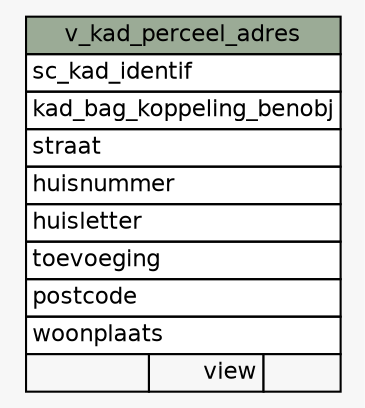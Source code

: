 // dot 2.38.0 on Linux 4.13.0-38-generic
// SchemaSpy rev Unknown
digraph "v_kad_perceel_adres" {
  graph [
    rankdir="RL"
    bgcolor="#f7f7f7"
    nodesep="0.18"
    ranksep="0.46"
    fontname="Helvetica"
    fontsize="11"
  ];
  node [
    fontname="Helvetica"
    fontsize="11"
    shape="plaintext"
  ];
  edge [
    arrowsize="0.8"
  ];
  "v_kad_perceel_adres" [
    label=<
    <TABLE BORDER="0" CELLBORDER="1" CELLSPACING="0" BGCOLOR="#ffffff">
      <TR><TD COLSPAN="3" BGCOLOR="#9bab96" ALIGN="CENTER">v_kad_perceel_adres</TD></TR>
      <TR><TD PORT="sc_kad_identif" COLSPAN="3" ALIGN="LEFT">sc_kad_identif</TD></TR>
      <TR><TD PORT="kad_bag_koppeling_benobj" COLSPAN="3" ALIGN="LEFT">kad_bag_koppeling_benobj</TD></TR>
      <TR><TD PORT="straat" COLSPAN="3" ALIGN="LEFT">straat</TD></TR>
      <TR><TD PORT="huisnummer" COLSPAN="3" ALIGN="LEFT">huisnummer</TD></TR>
      <TR><TD PORT="huisletter" COLSPAN="3" ALIGN="LEFT">huisletter</TD></TR>
      <TR><TD PORT="toevoeging" COLSPAN="3" ALIGN="LEFT">toevoeging</TD></TR>
      <TR><TD PORT="postcode" COLSPAN="3" ALIGN="LEFT">postcode</TD></TR>
      <TR><TD PORT="woonplaats" COLSPAN="3" ALIGN="LEFT">woonplaats</TD></TR>
      <TR><TD ALIGN="LEFT" BGCOLOR="#f7f7f7">  </TD><TD ALIGN="RIGHT" BGCOLOR="#f7f7f7">view</TD><TD ALIGN="RIGHT" BGCOLOR="#f7f7f7">  </TD></TR>
    </TABLE>>
    URL="tables/v_kad_perceel_adres.html"
    tooltip="v_kad_perceel_adres"
  ];
}

